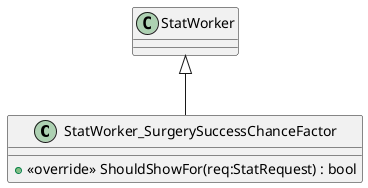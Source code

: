 @startuml
class StatWorker_SurgerySuccessChanceFactor {
    + <<override>> ShouldShowFor(req:StatRequest) : bool
}
StatWorker <|-- StatWorker_SurgerySuccessChanceFactor
@enduml
